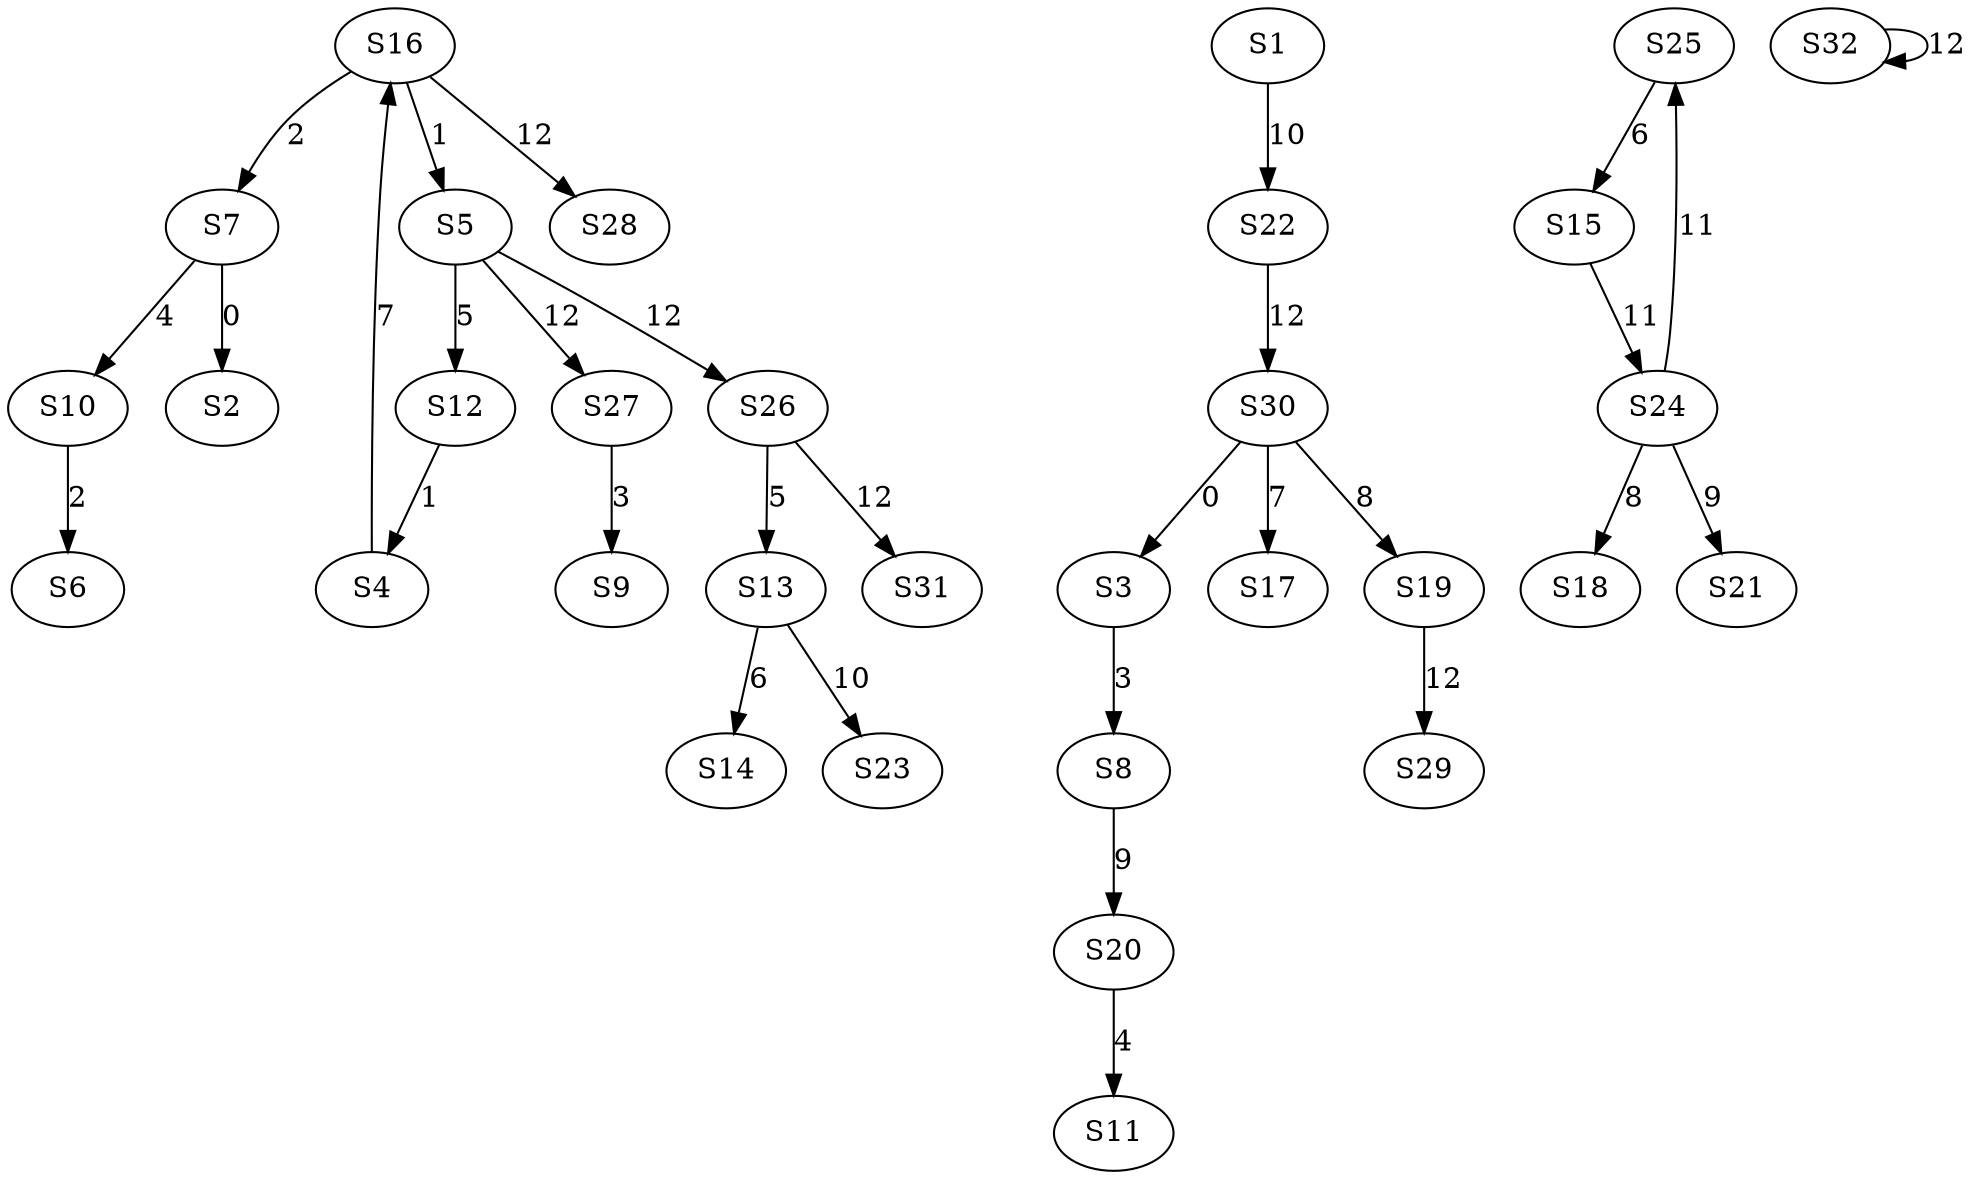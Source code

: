 strict digraph {
	S7 -> S2 [ label = 0 ];
	S30 -> S3 [ label = 0 ];
	S12 -> S4 [ label = 1 ];
	S16 -> S5 [ label = 1 ];
	S10 -> S6 [ label = 2 ];
	S16 -> S7 [ label = 2 ];
	S3 -> S8 [ label = 3 ];
	S27 -> S9 [ label = 3 ];
	S7 -> S10 [ label = 4 ];
	S20 -> S11 [ label = 4 ];
	S5 -> S12 [ label = 5 ];
	S26 -> S13 [ label = 5 ];
	S13 -> S14 [ label = 6 ];
	S25 -> S15 [ label = 6 ];
	S4 -> S16 [ label = 7 ];
	S30 -> S17 [ label = 7 ];
	S24 -> S18 [ label = 8 ];
	S30 -> S19 [ label = 8 ];
	S8 -> S20 [ label = 9 ];
	S24 -> S21 [ label = 9 ];
	S1 -> S22 [ label = 10 ];
	S13 -> S23 [ label = 10 ];
	S15 -> S24 [ label = 11 ];
	S24 -> S25 [ label = 11 ];
	S5 -> S26 [ label = 12 ];
	S5 -> S27 [ label = 12 ];
	S16 -> S28 [ label = 12 ];
	S19 -> S29 [ label = 12 ];
	S22 -> S30 [ label = 12 ];
	S26 -> S31 [ label = 12 ];
	S32 -> S32 [ label = 12 ];
}